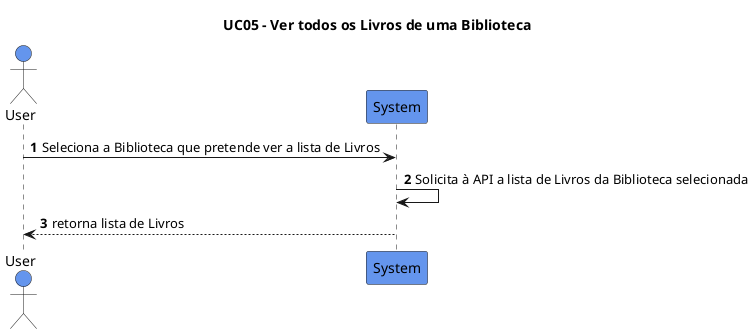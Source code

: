 @startuml
'https://plantuml.com/sequence-diagram

title UC05 - Ver todos os Livros de uma Biblioteca
autonumber

actor User as User #6495ED
participant System as System #6495ED

User -> System: Seleciona a Biblioteca que pretende ver a lista de Livros
System -> System: Solicita à API a lista de Livros da Biblioteca selecionada
System --> User: retorna lista de Livros 


@enduml